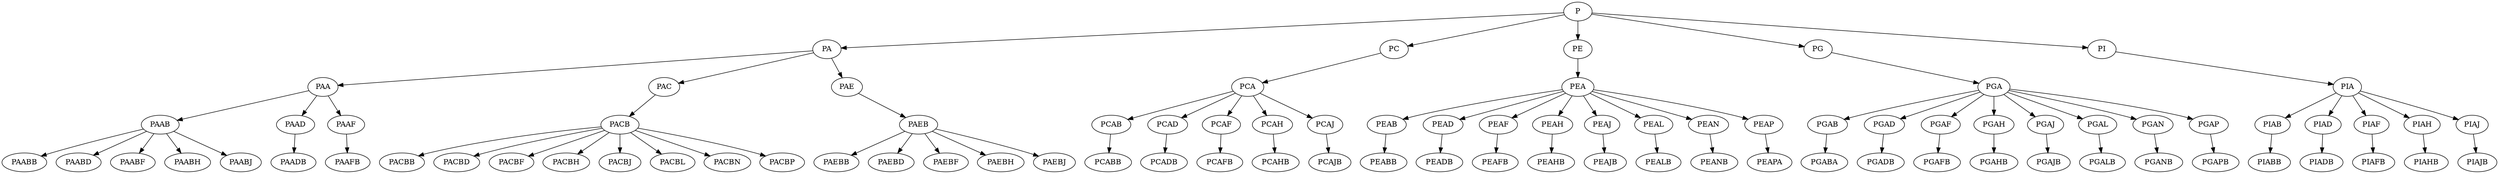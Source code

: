 digraph mytree{
P->PA
PA->PAA
PAA->PAAB
PAAB->PAABB
PAAB->PAABD
PAAB->PAABF
PAAB->PAABH
PAAB->PAABJ
PAA->PAAD
PAAD->PAADB
PAA->PAAF
PAAF->PAAFB
PA->PAC
PAC->PACB
PACB->PACBB
PACB->PACBD
PACB->PACBF
PACB->PACBH
PACB->PACBJ
PACB->PACBL
PACB->PACBN
PACB->PACBP
PA->PAE
PAE->PAEB
PAEB->PAEBB
PAEB->PAEBD
PAEB->PAEBF
PAEB->PAEBH
PAEB->PAEBJ
P->PC
PC->PCA
PCA->PCAB
PCAB->PCABB
PCA->PCAD
PCAD->PCADB
PCA->PCAF
PCAF->PCAFB
PCA->PCAH
PCAH->PCAHB
PCA->PCAJ
PCAJ->PCAJB
P->PE
PE->PEA
PEA->PEAB
PEAB->PEABB
PEA->PEAD
PEAD->PEADB
PEA->PEAF
PEAF->PEAFB
PEA->PEAH
PEAH->PEAHB
PEA->PEAJ
PEAJ->PEAJB
PEA->PEAL
PEAL->PEALB
PEA->PEAN
PEAN->PEANB
PEA->PEAP
PEAP->PEAPA
P->PG
PG->PGA
PGA->PGAB
PGAB->PGABA
PGA->PGAD
PGAD->PGADB
PGA->PGAF
PGAF->PGAFB
PGA->PGAH
PGAH->PGAHB
PGA->PGAJ
PGAJ->PGAJB
PGA->PGAL
PGAL->PGALB
PGA->PGAN
PGAN->PGANB
PGA->PGAP
PGAP->PGAPB
P->PI
PI->PIA
PIA->PIAB
PIAB->PIABB
PIA->PIAD
PIAD->PIADB
PIA->PIAF
PIAF->PIAFB
PIA->PIAH
PIAH->PIAHB
PIA->PIAJ
PIAJ->PIAJB
}